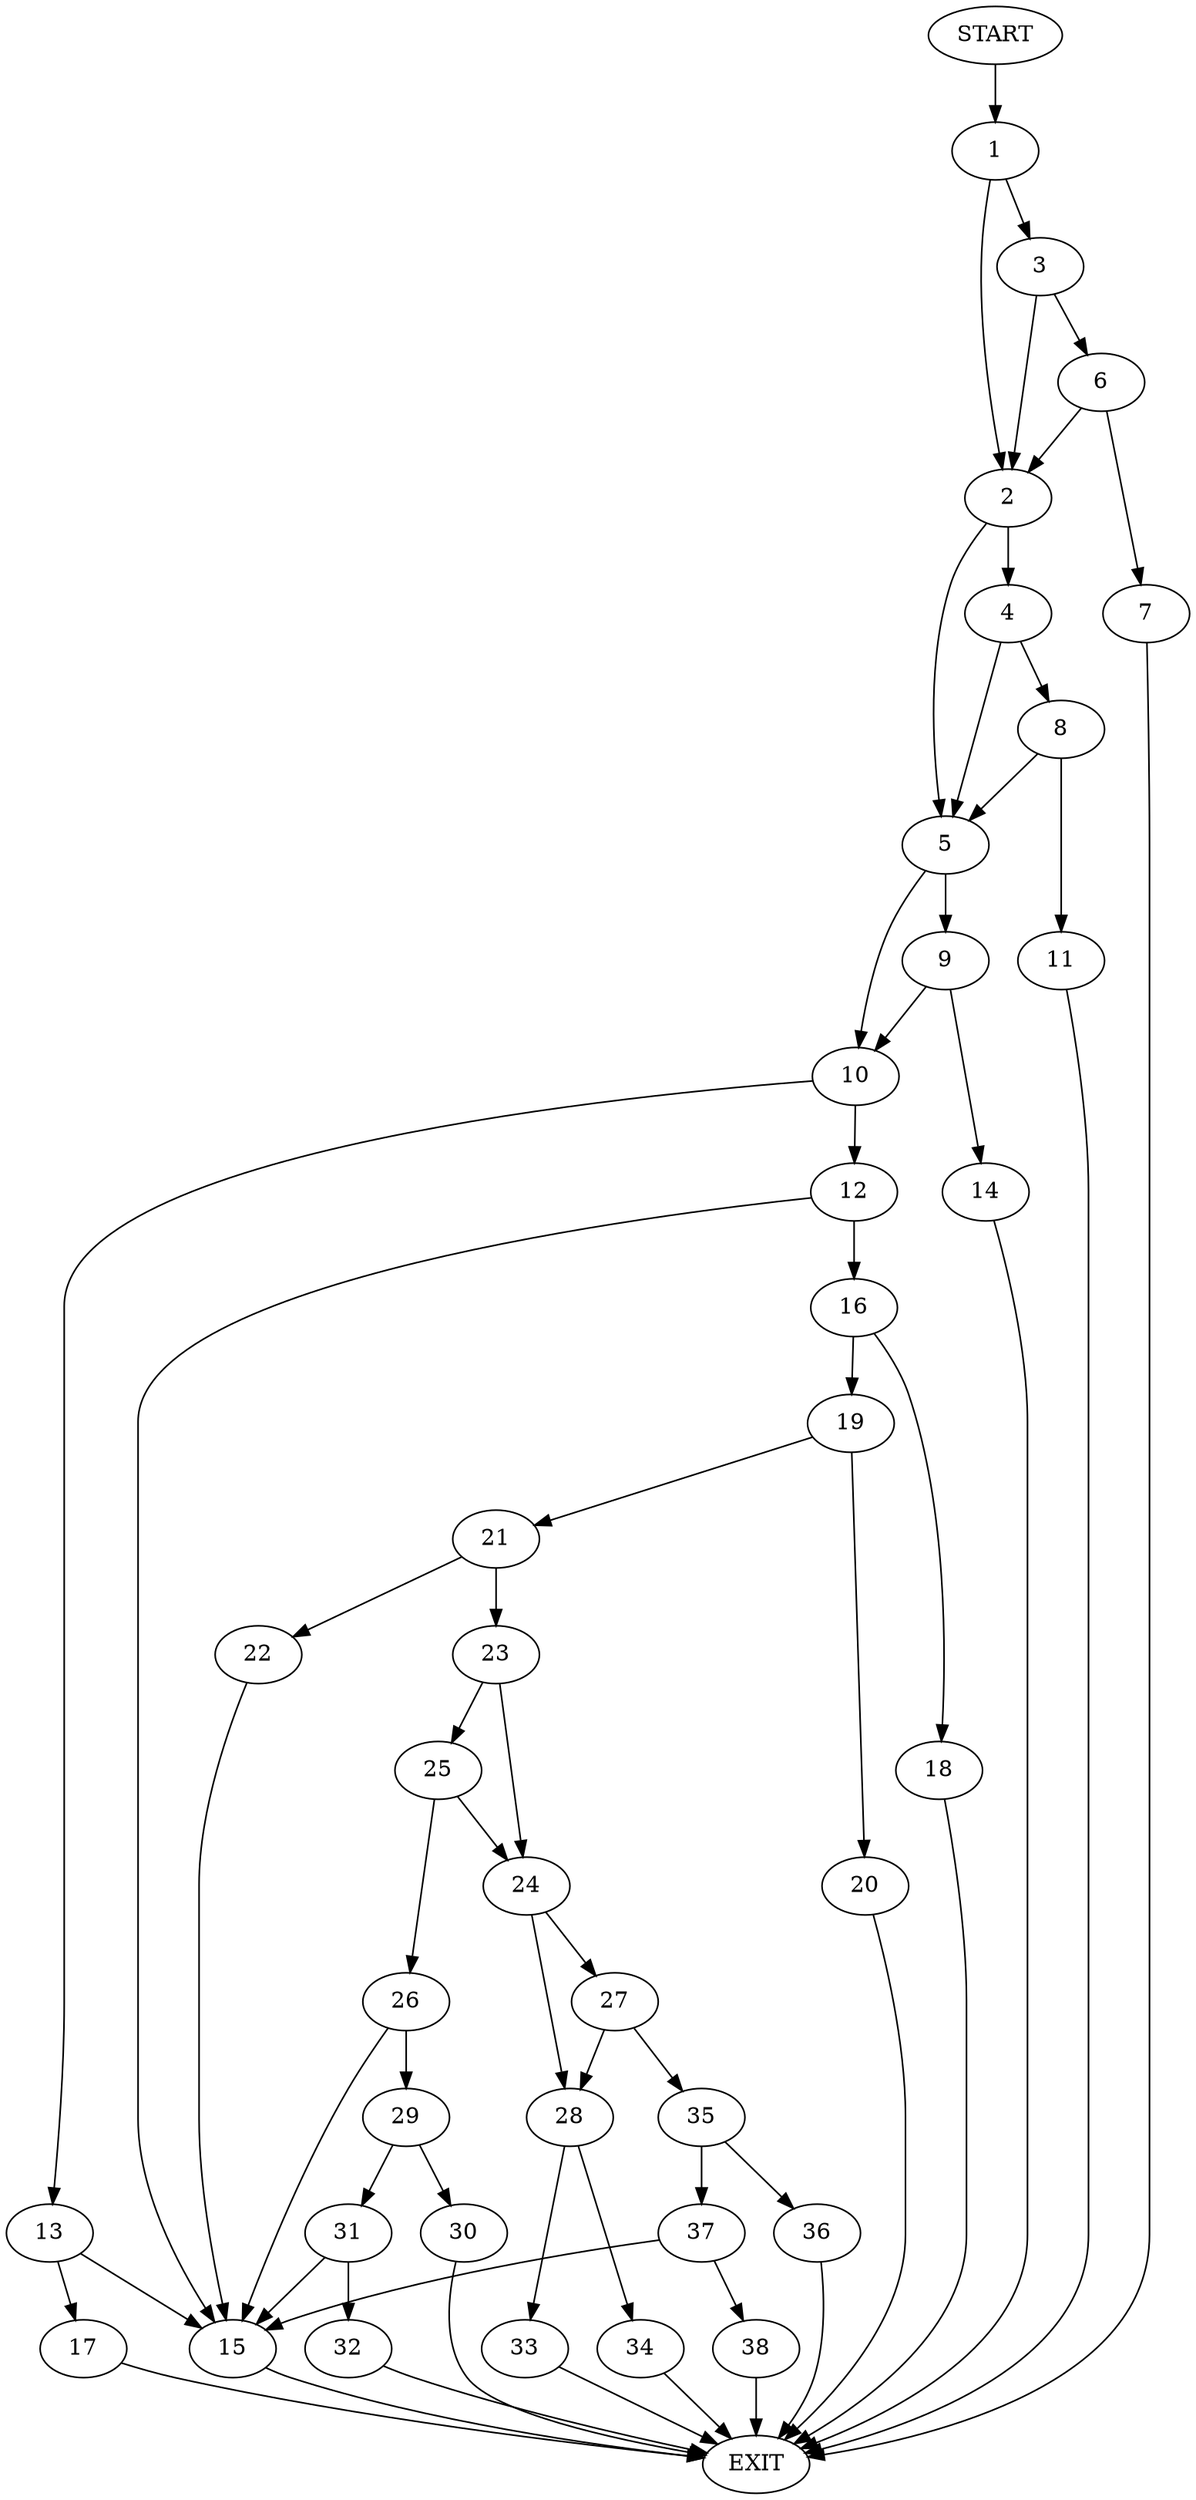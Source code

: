 digraph {
0 [label="START"]
39 [label="EXIT"]
0 -> 1
1 -> 2
1 -> 3
2 -> 4
2 -> 5
3 -> 2
3 -> 6
6 -> 2
6 -> 7
7 -> 39
4 -> 8
4 -> 5
5 -> 9
5 -> 10
8 -> 11
8 -> 5
11 -> 39
10 -> 12
10 -> 13
9 -> 14
9 -> 10
14 -> 39
12 -> 15
12 -> 16
13 -> 15
13 -> 17
15 -> 39
17 -> 39
16 -> 18
16 -> 19
18 -> 39
19 -> 20
19 -> 21
20 -> 39
21 -> 22
21 -> 23
23 -> 24
23 -> 25
22 -> 15
25 -> 26
25 -> 24
24 -> 27
24 -> 28
26 -> 15
26 -> 29
29 -> 30
29 -> 31
30 -> 39
31 -> 15
31 -> 32
32 -> 39
28 -> 33
28 -> 34
27 -> 35
27 -> 28
35 -> 36
35 -> 37
37 -> 15
37 -> 38
36 -> 39
38 -> 39
33 -> 39
34 -> 39
}
